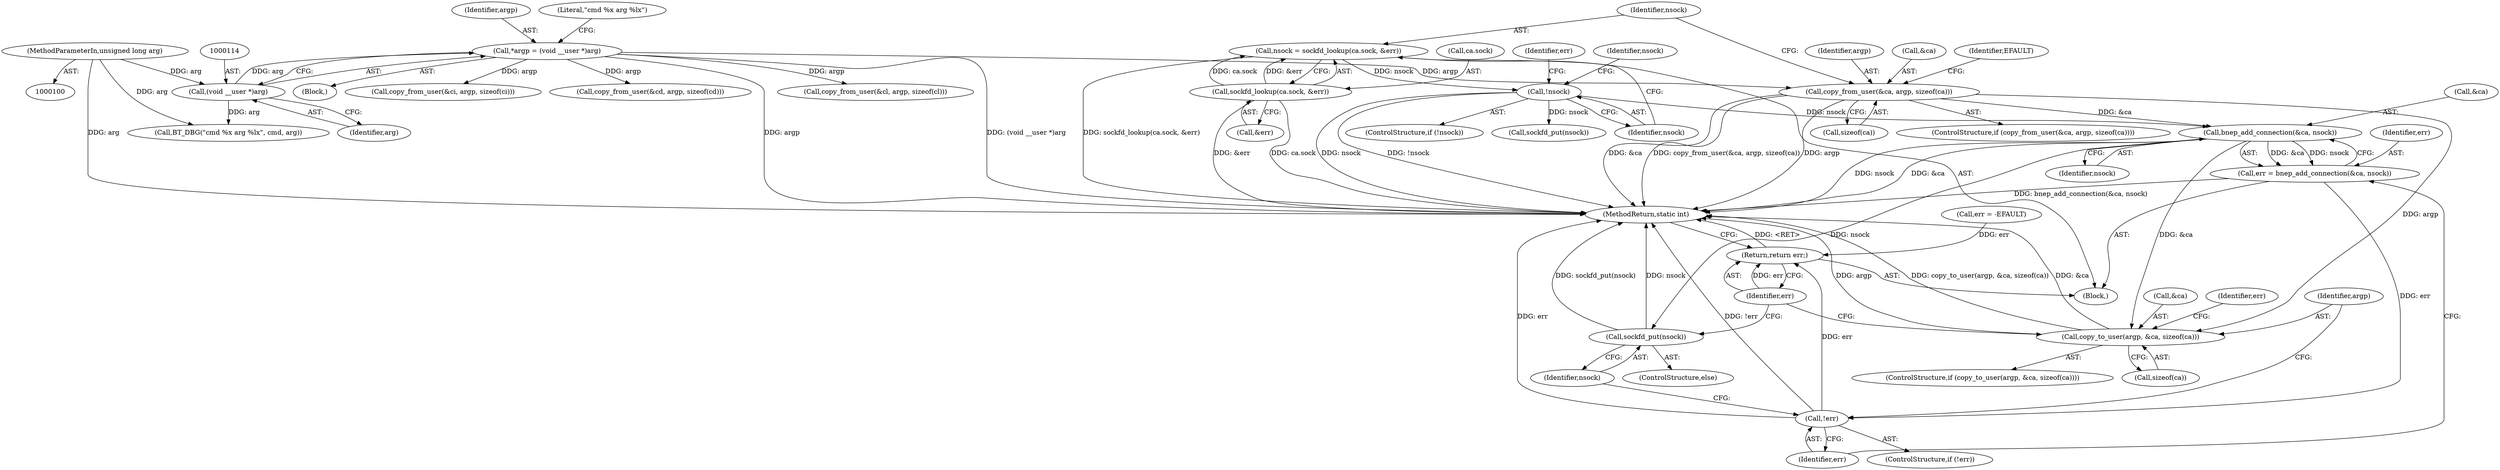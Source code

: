 digraph "0_linux_43629f8f5ea32a998d06d1bb41eefa0e821ff573@API" {
"1000183" [label="(Call,bnep_add_connection(&ca, nsock))"];
"1000133" [label="(Call,copy_from_user(&ca, argp, sizeof(ca)))"];
"1000111" [label="(Call,*argp = (void __user *)arg)"];
"1000113" [label="(Call,(void __user *)arg)"];
"1000103" [label="(MethodParameterIn,unsigned long arg)"];
"1000151" [label="(Call,!nsock)"];
"1000142" [label="(Call,nsock = sockfd_lookup(ca.sock, &err))"];
"1000144" [label="(Call,sockfd_lookup(ca.sock, &err))"];
"1000181" [label="(Call,err = bnep_add_connection(&ca, nsock))"];
"1000188" [label="(Call,!err)"];
"1000205" [label="(Return,return err;)"];
"1000192" [label="(Call,copy_to_user(argp, &ca, sizeof(ca)))"];
"1000203" [label="(Call,sockfd_put(nsock))"];
"1000198" [label="(Call,err = -EFAULT)"];
"1000104" [label="(Block,)"];
"1000150" [label="(ControlStructure,if (!nsock))"];
"1000103" [label="(MethodParameterIn,unsigned long arg)"];
"1000202" [label="(ControlStructure,else)"];
"1000111" [label="(Call,*argp = (void __user *)arg)"];
"1000191" [label="(ControlStructure,if (copy_to_user(argp, &ca, sizeof(ca))))"];
"1000187" [label="(ControlStructure,if (!err))"];
"1000115" [label="(Identifier,arg)"];
"1000142" [label="(Call,nsock = sockfd_lookup(ca.sock, &err))"];
"1000132" [label="(ControlStructure,if (copy_from_user(&ca, argp, sizeof(ca))))"];
"1000194" [label="(Call,&ca)"];
"1000271" [label="(Call,copy_from_user(&ci, argp, sizeof(ci)))"];
"1000199" [label="(Identifier,err)"];
"1000204" [label="(Identifier,nsock)"];
"1000189" [label="(Identifier,err)"];
"1000203" [label="(Call,sockfd_put(nsock))"];
"1000216" [label="(Call,copy_from_user(&cd, argp, sizeof(cd)))"];
"1000136" [label="(Identifier,argp)"];
"1000192" [label="(Call,copy_to_user(argp, &ca, sizeof(ca)))"];
"1000148" [label="(Call,&err)"];
"1000143" [label="(Identifier,nsock)"];
"1000188" [label="(Call,!err)"];
"1000181" [label="(Call,err = bnep_add_connection(&ca, nsock))"];
"1000154" [label="(Identifier,err)"];
"1000205" [label="(Return,return err;)"];
"1000134" [label="(Call,&ca)"];
"1000159" [label="(Identifier,nsock)"];
"1000206" [label="(Identifier,err)"];
"1000196" [label="(Call,sizeof(ca))"];
"1000123" [label="(Block,)"];
"1000133" [label="(Call,copy_from_user(&ca, argp, sizeof(ca)))"];
"1000164" [label="(Call,sockfd_put(nsock))"];
"1000184" [label="(Call,&ca)"];
"1000182" [label="(Identifier,err)"];
"1000113" [label="(Call,(void __user *)arg)"];
"1000141" [label="(Identifier,EFAULT)"];
"1000112" [label="(Identifier,argp)"];
"1000186" [label="(Identifier,nsock)"];
"1000151" [label="(Call,!nsock)"];
"1000145" [label="(Call,ca.sock)"];
"1000183" [label="(Call,bnep_add_connection(&ca, nsock))"];
"1000193" [label="(Identifier,argp)"];
"1000152" [label="(Identifier,nsock)"];
"1000118" [label="(Literal,\"cmd %x arg %lx\")"];
"1000306" [label="(MethodReturn,static int)"];
"1000137" [label="(Call,sizeof(ca))"];
"1000144" [label="(Call,sockfd_lookup(ca.sock, &err))"];
"1000231" [label="(Call,copy_from_user(&cl, argp, sizeof(cl)))"];
"1000117" [label="(Call,BT_DBG(\"cmd %x arg %lx\", cmd, arg))"];
"1000183" -> "1000181"  [label="AST: "];
"1000183" -> "1000186"  [label="CFG: "];
"1000184" -> "1000183"  [label="AST: "];
"1000186" -> "1000183"  [label="AST: "];
"1000181" -> "1000183"  [label="CFG: "];
"1000183" -> "1000306"  [label="DDG: nsock"];
"1000183" -> "1000306"  [label="DDG: &ca"];
"1000183" -> "1000181"  [label="DDG: &ca"];
"1000183" -> "1000181"  [label="DDG: nsock"];
"1000133" -> "1000183"  [label="DDG: &ca"];
"1000151" -> "1000183"  [label="DDG: nsock"];
"1000183" -> "1000192"  [label="DDG: &ca"];
"1000183" -> "1000203"  [label="DDG: nsock"];
"1000133" -> "1000132"  [label="AST: "];
"1000133" -> "1000137"  [label="CFG: "];
"1000134" -> "1000133"  [label="AST: "];
"1000136" -> "1000133"  [label="AST: "];
"1000137" -> "1000133"  [label="AST: "];
"1000141" -> "1000133"  [label="CFG: "];
"1000143" -> "1000133"  [label="CFG: "];
"1000133" -> "1000306"  [label="DDG: &ca"];
"1000133" -> "1000306"  [label="DDG: copy_from_user(&ca, argp, sizeof(ca))"];
"1000133" -> "1000306"  [label="DDG: argp"];
"1000111" -> "1000133"  [label="DDG: argp"];
"1000133" -> "1000192"  [label="DDG: argp"];
"1000111" -> "1000104"  [label="AST: "];
"1000111" -> "1000113"  [label="CFG: "];
"1000112" -> "1000111"  [label="AST: "];
"1000113" -> "1000111"  [label="AST: "];
"1000118" -> "1000111"  [label="CFG: "];
"1000111" -> "1000306"  [label="DDG: argp"];
"1000111" -> "1000306"  [label="DDG: (void __user *)arg"];
"1000113" -> "1000111"  [label="DDG: arg"];
"1000111" -> "1000216"  [label="DDG: argp"];
"1000111" -> "1000231"  [label="DDG: argp"];
"1000111" -> "1000271"  [label="DDG: argp"];
"1000113" -> "1000115"  [label="CFG: "];
"1000114" -> "1000113"  [label="AST: "];
"1000115" -> "1000113"  [label="AST: "];
"1000103" -> "1000113"  [label="DDG: arg"];
"1000113" -> "1000117"  [label="DDG: arg"];
"1000103" -> "1000100"  [label="AST: "];
"1000103" -> "1000306"  [label="DDG: arg"];
"1000103" -> "1000117"  [label="DDG: arg"];
"1000151" -> "1000150"  [label="AST: "];
"1000151" -> "1000152"  [label="CFG: "];
"1000152" -> "1000151"  [label="AST: "];
"1000154" -> "1000151"  [label="CFG: "];
"1000159" -> "1000151"  [label="CFG: "];
"1000151" -> "1000306"  [label="DDG: !nsock"];
"1000151" -> "1000306"  [label="DDG: nsock"];
"1000142" -> "1000151"  [label="DDG: nsock"];
"1000151" -> "1000164"  [label="DDG: nsock"];
"1000142" -> "1000123"  [label="AST: "];
"1000142" -> "1000144"  [label="CFG: "];
"1000143" -> "1000142"  [label="AST: "];
"1000144" -> "1000142"  [label="AST: "];
"1000152" -> "1000142"  [label="CFG: "];
"1000142" -> "1000306"  [label="DDG: sockfd_lookup(ca.sock, &err)"];
"1000144" -> "1000142"  [label="DDG: ca.sock"];
"1000144" -> "1000142"  [label="DDG: &err"];
"1000144" -> "1000148"  [label="CFG: "];
"1000145" -> "1000144"  [label="AST: "];
"1000148" -> "1000144"  [label="AST: "];
"1000144" -> "1000306"  [label="DDG: &err"];
"1000144" -> "1000306"  [label="DDG: ca.sock"];
"1000181" -> "1000123"  [label="AST: "];
"1000182" -> "1000181"  [label="AST: "];
"1000189" -> "1000181"  [label="CFG: "];
"1000181" -> "1000306"  [label="DDG: bnep_add_connection(&ca, nsock)"];
"1000181" -> "1000188"  [label="DDG: err"];
"1000188" -> "1000187"  [label="AST: "];
"1000188" -> "1000189"  [label="CFG: "];
"1000189" -> "1000188"  [label="AST: "];
"1000193" -> "1000188"  [label="CFG: "];
"1000204" -> "1000188"  [label="CFG: "];
"1000188" -> "1000306"  [label="DDG: !err"];
"1000188" -> "1000306"  [label="DDG: err"];
"1000188" -> "1000205"  [label="DDG: err"];
"1000205" -> "1000123"  [label="AST: "];
"1000205" -> "1000206"  [label="CFG: "];
"1000206" -> "1000205"  [label="AST: "];
"1000306" -> "1000205"  [label="CFG: "];
"1000205" -> "1000306"  [label="DDG: <RET>"];
"1000206" -> "1000205"  [label="DDG: err"];
"1000198" -> "1000205"  [label="DDG: err"];
"1000192" -> "1000191"  [label="AST: "];
"1000192" -> "1000196"  [label="CFG: "];
"1000193" -> "1000192"  [label="AST: "];
"1000194" -> "1000192"  [label="AST: "];
"1000196" -> "1000192"  [label="AST: "];
"1000199" -> "1000192"  [label="CFG: "];
"1000206" -> "1000192"  [label="CFG: "];
"1000192" -> "1000306"  [label="DDG: &ca"];
"1000192" -> "1000306"  [label="DDG: argp"];
"1000192" -> "1000306"  [label="DDG: copy_to_user(argp, &ca, sizeof(ca))"];
"1000203" -> "1000202"  [label="AST: "];
"1000203" -> "1000204"  [label="CFG: "];
"1000204" -> "1000203"  [label="AST: "];
"1000206" -> "1000203"  [label="CFG: "];
"1000203" -> "1000306"  [label="DDG: sockfd_put(nsock)"];
"1000203" -> "1000306"  [label="DDG: nsock"];
}
